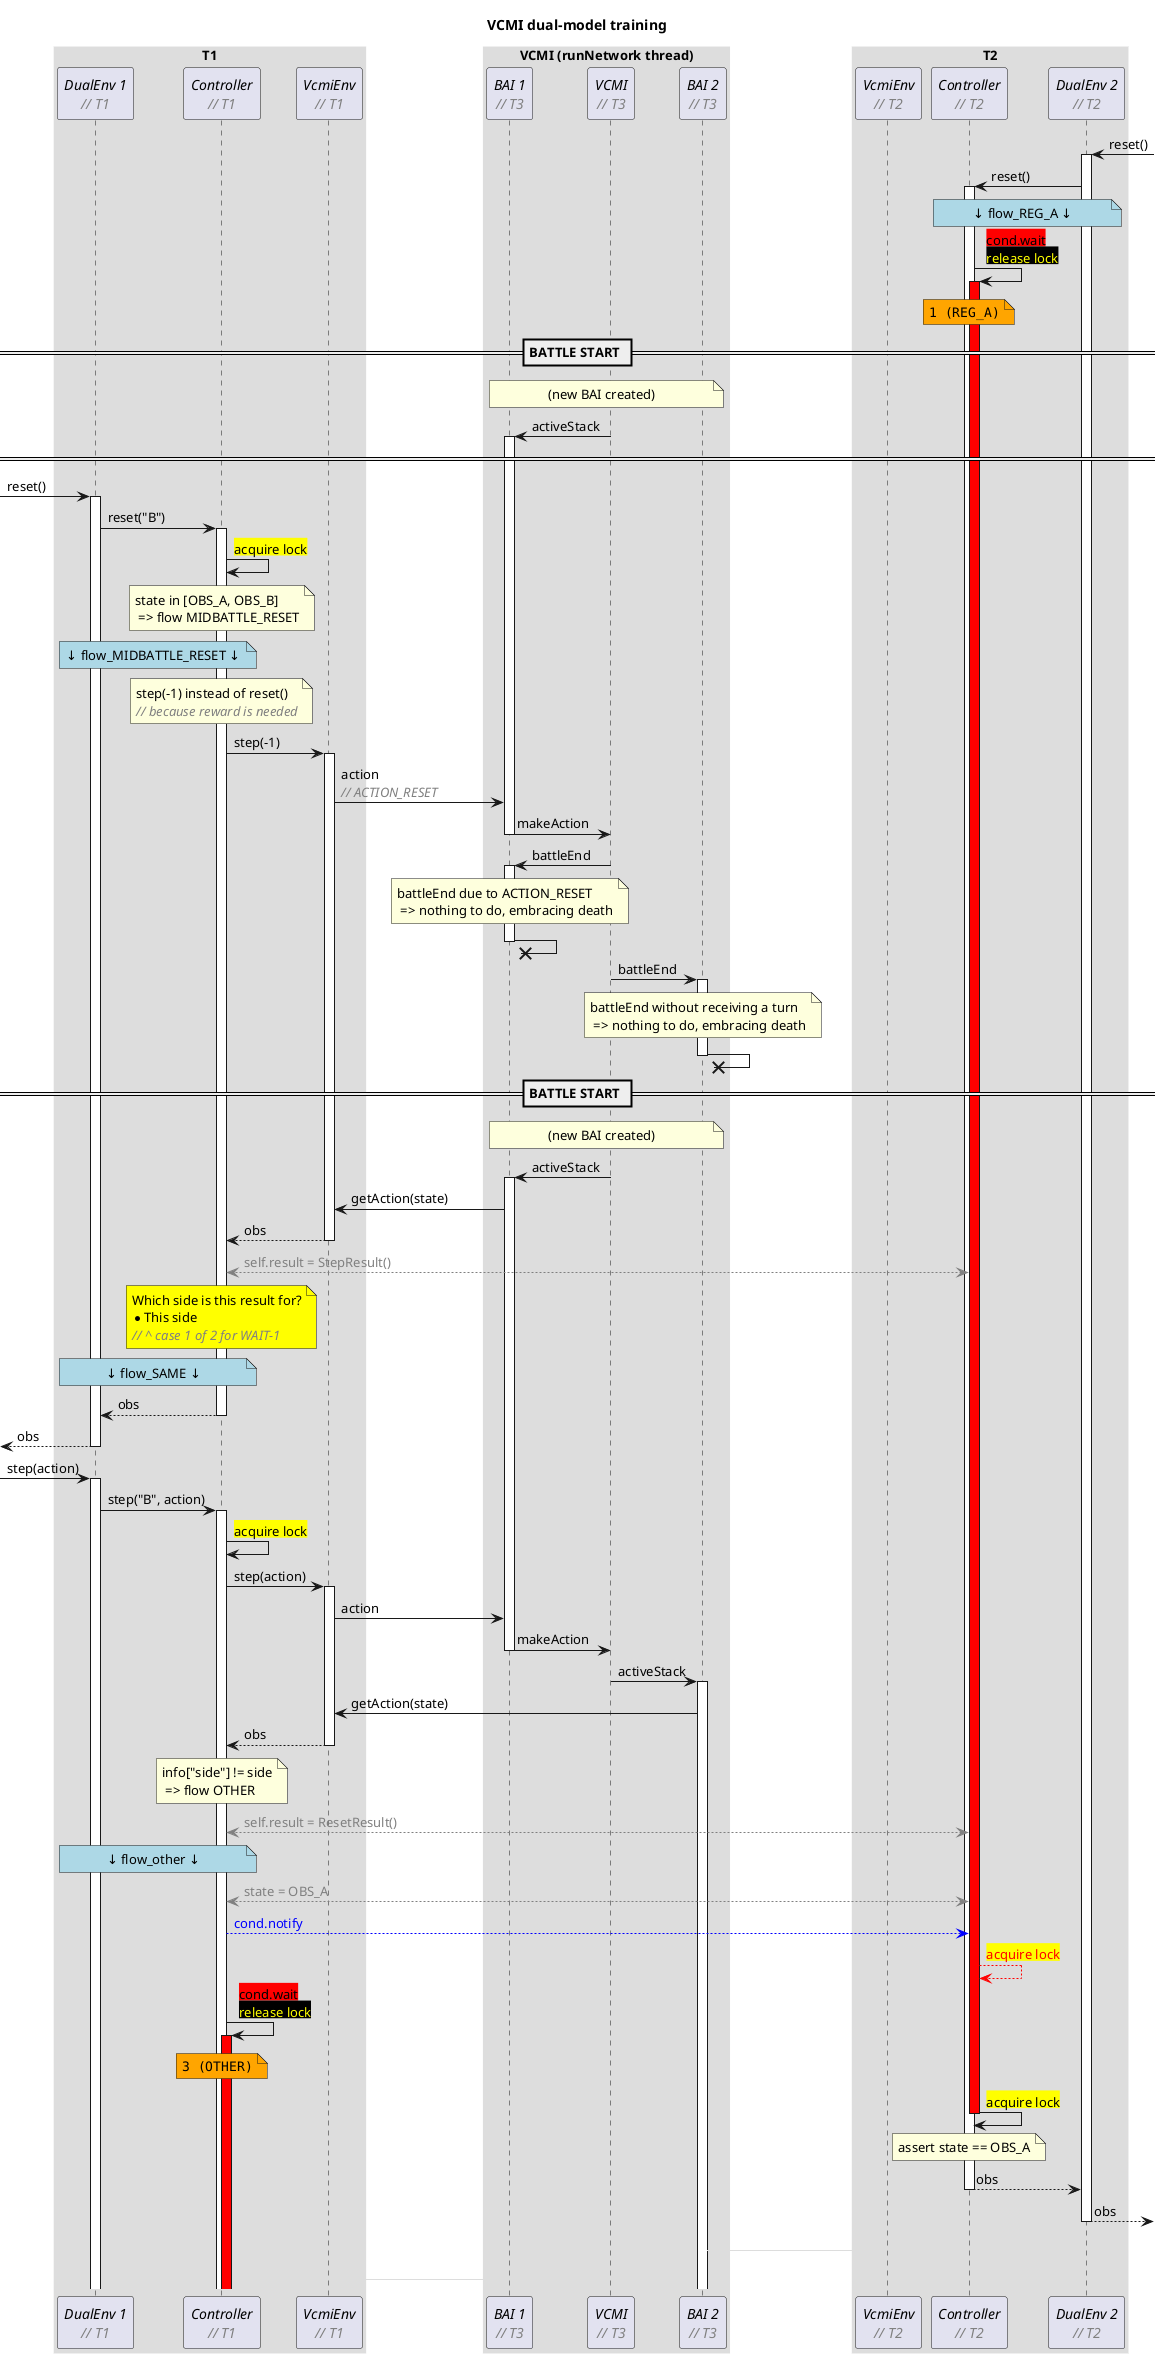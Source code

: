 @startuml "dual-env"

title "VCMI dual-model training"
' title "WWWWWWWWWWWWWWWWWWWWWWWWWWWWWWWWWWWWWWWWWWWWWWWWWWWWWWWWWWWWWWWWWWWWWWWWWWWWWWWWWWWWWWWWWWWWWWWWWWWWWWWWWWWWWWWWWWWWWWWW"

skinparam sequenceBoxBorderColor #FFF

!$nbsp = "<U+00A0>"

' workaround the fact that text alignment can only be
' set globally. Using hspace(n) returns N monospaced
' $nbsp chars
!function $hspace($length)
  !$res = ""
  !$i = $length
  !while $i > 0
    !$res = $res + $nbsp
    !$i = $i - 1
  !endwhile
  !return "<font:monospaced>"+$res+"</font>"
!endfunction

!function $desc($txt)
  !return "<font:Arial><color:Gray><i>// "+$txt+"</i></color></font>"
!endfunction

!function $lock_acq_fail_text()
  !return "<back:yellow><color:red>acquire lock</color></back>"
!endfunction

!function $lock_rel_text()
  !return "<color:yellow><back:black>release lock</back></color>"
!endfunction

!procedure $lock_acq_fail($node)
  $node -> $node : $lock_acq_fail_text()
  activate $node #red
!endprocedure

!procedure $lock_acq_direct($node)
  $node -> $node : <back:yellow>acquire lock</back>
!endprocedure

!procedure $lock_acq_latent($node)
  $lock_acq_direct($node)
  deactivate $node
!endprocedure

!procedure $lock_rel($node)
  $node -> $node : $lock_rel_text()
!endprocedure

!procedure $cond_wait($node)
  $node -> $node : <back:red>cond.wait</back>\n$lock_rel_text()
  activate $node #red
!endprocedure

!procedure $cond_wait($node, $waitName)
  $node -> $node : <back:red>cond.wait</back>\n$lock_rel_text()
  activate $node #red
  note over $node #orange : <font:monospaced>$waitName
!endprocedure

!procedure $cond_notify($NodeA, $NodeB)
  $NodeA --[#blue]> $NodeB : <color:blue>cond.notify</color>
  $NodeB --[#red]> $NodeB : $lock_acq_fail_text()
!endfunction

!procedure $cond_switch($NodeA, $NodeB)
  $cond_notify($NodeA, $NodeB)
  $cond_wait($NodeA)
  $lock_acq_latent($NodeB)
!endfunction

!procedure $cond_switch($NodeA, $NodeB, $waitName)
  $cond_notify($NodeA, $NodeB)
  $cond_wait($NodeA, $waitName)
  $lock_acq_latent($NodeB)
!endfunction

!procedure $flow(envid, $flowname)
  note over CTRL##envid, DualEnv##envid #LightBlue : ↓ flow_##$flowname ↓
!endprocedure

!function $replace($txt, $search, $repl)
  !$replaced = ""
  !while %strpos($txt, $search) >= 0
    !$position = %strpos($txt, $search)
    !$replaced = $replaced + %substr($txt, 0, $position) + $repl
    !$txt = %substr($txt, $position + %strlen($search))
  !endwhile
  !return $replaced + $txt
!endfunction

!procedure $sharevar($node1, $node2, $txt)
  $node1 <--[#gray]> $node2 : <color:gray>$replace($txt,"\n","</color>\n<color:gray>")</color>
!endfunction

!procedure $sharevar($txt)
  $sharevar(CTRL1, CTRL2, $txt)
!endfunction

' avoids super long note lines in the diagram
!function $str($txt)
  !return $replace($txt, "\n", %newline())
!endfunction

box "T1"
  participant "//DualEnv 1//\n$desc(T1)" as DualEnv1
  participant "//Controller//\n$desc(T1)" as CTRL1
  participant "//VcmiEnv//\n$desc(T1)" as env1
end box

box "VCMI (runNetwork thread)"
participant "//BAI 1//\n$desc(T3)" as BAI1
participant "//VCMI//\n$desc(T3)" as VCMI
participant "//BAI 2//\n$desc(T3)" as BAI2
end box

box "T2"
  participant "//VcmiEnv//\n$desc(T2)" as env2
  participant "//Controller//\n$desc(T2)" as CTRL2
  participant "//DualEnv 2//\n$desc(T2)" as DualEnv2
end box


'''''''''''''''''''''''''''''
''''BEGIN SHORTCUT
'''''''''''''''''''''''''''''

]-> DualEnv2 ++ : reset()
DualEnv2 -> CTRL2 ++ : reset()
$flow(2, REG_A)
$cond_wait(CTRL2, "1 (REG_A)")

== BATTLE START ==

note over BAI1, BAI2 : (new BAI created)

VCMI -> BAI1 ++ : activeStack

== ==

[-> DualEnv1 ++ : reset()
DualEnv1 -> CTRL1 ++ : reset("B")
$lock_acq_direct(CTRL1)
note over CTRL1
state in [OBS_A, OBS_B]
 => flow MIDBATTLE_RESET
end note

$flow(1, MIDBATTLE_RESET)

note over CTRL1
step(-1) instead of reset()
$desc("because reward is needed")
end note

CTRL1 -> env1 ++ : step(-1)
env1 -> BAI1 : action\n$desc("ACTION_RESET")
BAI1 -> VCMI -- : makeAction

VCMI -> BAI1 ++ : battleEnd
note over BAI1
battleEnd due to ACTION_RESET
 => nothing to do, embracing death
end note
BAI1 -X BAI1 -- :

VCMI -> BAI2 ++ : battleEnd
note over BAI2
battleEnd without receiving a turn
 => nothing to do, embracing death
end note
BAI2 -X BAI2 -- :

== BATTLE START ==

note over BAI2, BAI1 : (new BAI created)

VCMI -> BAI1 ++ : activeStack
BAI1 -> env1 : getAction(state)
env1 --> CTRL1 -- : obs

$sharevar("self.result = StepResult()")

note over CTRL1 #yellow
Which side is this result for?
* This side
$desc("^ case 1 of 2 for WAIT-1")
end note

$flow(1, SAME)
' $sharevar("state = OBS_B")
CTRL1 --> DualEnv1 -- : obs
DualEnv1 -->[ -- : obs

[-> DualEnv1 ++ : step(action)
DualEnv1 -> CTRL1 ++ : step("B", action)
$lock_acq_direct(CTRL1)
CTRL1 -> env1 ++ : step(action)
env1 -> BAI1 : action
BAI1 -> VCMI -- : makeAction
VCMI -> BAI2 ++ : activeStack
BAI2 -> env1: getAction(state)
env1 --> CTRL1 -- : obs

note over CTRL1
info["side"] != side
 => flow OTHER
end note

$sharevar("self.result = ResetResult()")

$flow(1, other)
$sharevar("state = OBS_A")
$cond_switch(CTRL1, CTRL2, "3 (OTHER)")
note over CTRL2 : assert state == OBS_A
CTRL2 --> DualEnv2 -- : obs
DualEnv2 -->] -- : obs



''''''''''''''''''''''''''''''
''' HORIZONTAL SPACING

BAI2 -[#ddd]> env2 : $hspace(20)
BAI1 -[#ddd]> env1 : $hspace(20)

@enduml

